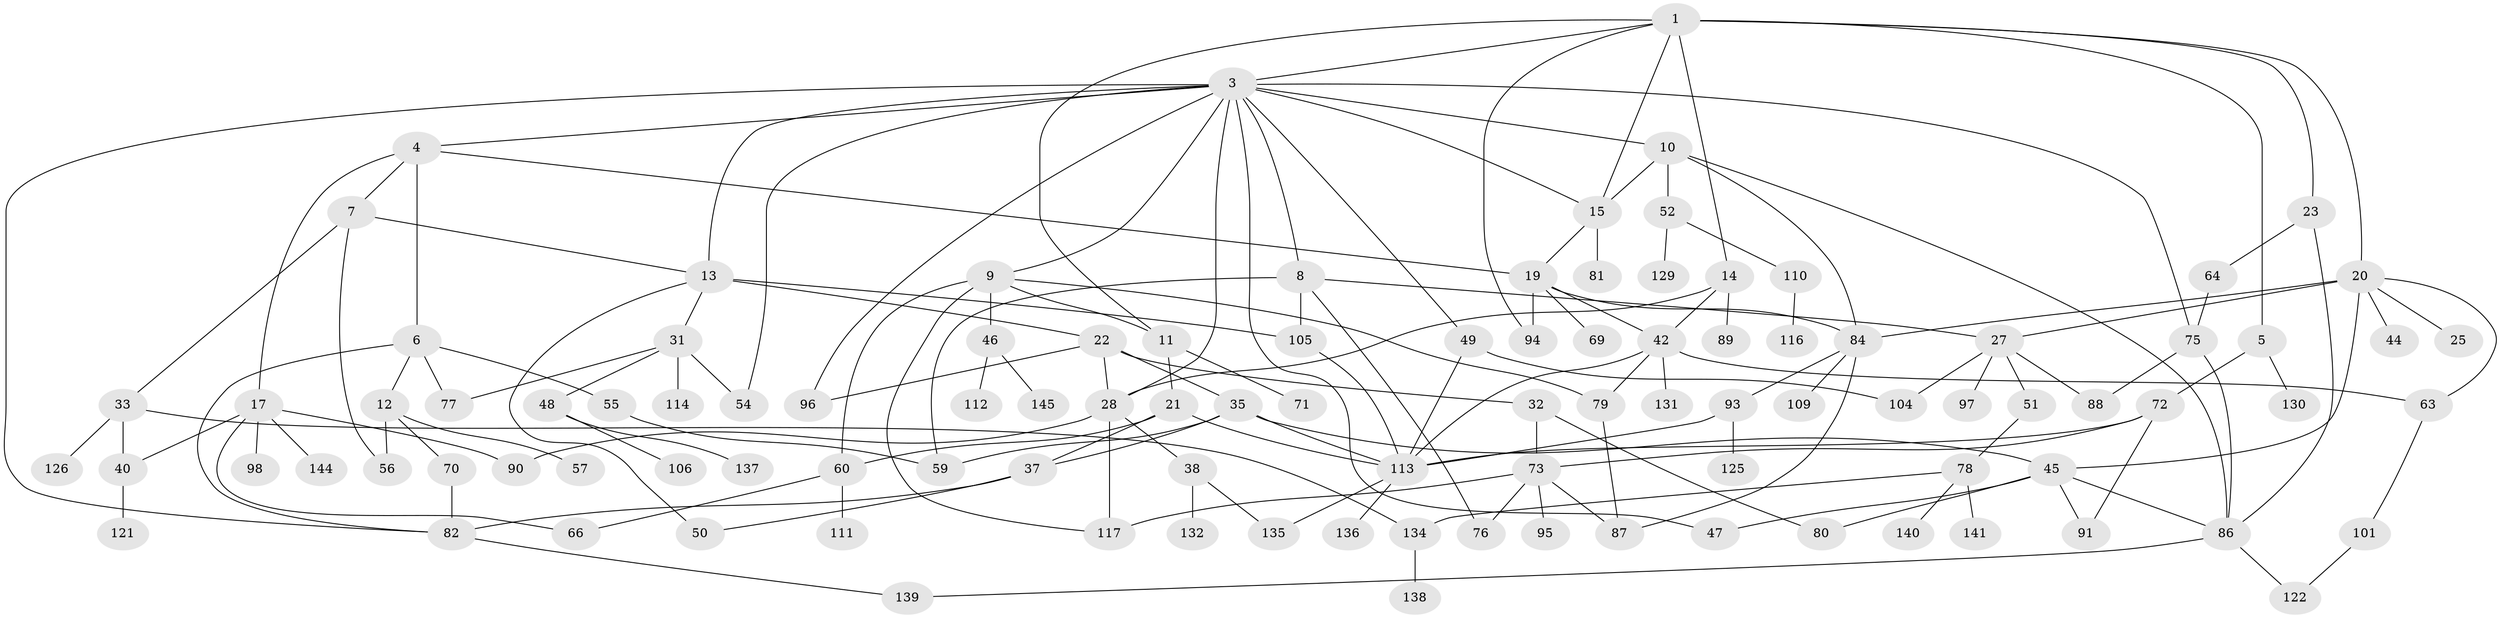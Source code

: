 // Generated by graph-tools (version 1.1) at 2025/51/02/27/25 19:51:37]
// undirected, 105 vertices, 160 edges
graph export_dot {
graph [start="1"]
  node [color=gray90,style=filled];
  1 [super="+2"];
  3 [super="+16"];
  4 [super="+18"];
  5;
  6;
  7 [super="+30"];
  8 [super="+143"];
  9 [super="+29"];
  10;
  11 [super="+26"];
  12 [super="+92"];
  13;
  14 [super="+58"];
  15;
  17 [super="+39"];
  19 [super="+34"];
  20 [super="+24"];
  21;
  22;
  23 [super="+124"];
  25 [super="+146"];
  27 [super="+53"];
  28 [super="+36"];
  31 [super="+119"];
  32;
  33;
  35 [super="+107"];
  37 [super="+43"];
  38;
  40 [super="+41"];
  42 [super="+115"];
  44 [super="+100"];
  45 [super="+74"];
  46;
  47;
  48;
  49 [super="+68"];
  50 [super="+85"];
  51 [super="+65"];
  52 [super="+128"];
  54 [super="+62"];
  55 [super="+99"];
  56;
  57;
  59 [super="+61"];
  60 [super="+127"];
  63;
  64;
  66 [super="+67"];
  69;
  70;
  71 [super="+133"];
  72 [super="+102"];
  73 [super="+120"];
  75;
  76;
  77 [super="+83"];
  78;
  79;
  80;
  81 [super="+123"];
  82 [super="+103"];
  84;
  86 [super="+108"];
  87 [super="+142"];
  88;
  89;
  90;
  91;
  93;
  94;
  95;
  96;
  97;
  98;
  101;
  104;
  105;
  106;
  109;
  110;
  111 [super="+118"];
  112;
  113 [super="+147"];
  114;
  116;
  117;
  121;
  122;
  125;
  126;
  129;
  130;
  131;
  132;
  134;
  135;
  136;
  137;
  138;
  139;
  140;
  141;
  144;
  145;
  1 -- 3;
  1 -- 5;
  1 -- 11;
  1 -- 20;
  1 -- 15;
  1 -- 23;
  1 -- 94;
  1 -- 14;
  3 -- 4;
  3 -- 8;
  3 -- 9;
  3 -- 10;
  3 -- 13;
  3 -- 47;
  3 -- 75;
  3 -- 96;
  3 -- 49;
  3 -- 54;
  3 -- 28;
  3 -- 15;
  3 -- 82;
  4 -- 6;
  4 -- 7;
  4 -- 17;
  4 -- 19;
  5 -- 72;
  5 -- 130;
  6 -- 12;
  6 -- 55;
  6 -- 77;
  6 -- 82;
  7 -- 33;
  7 -- 56;
  7 -- 13;
  8 -- 59;
  8 -- 105;
  8 -- 27;
  8 -- 76;
  9 -- 117;
  9 -- 46;
  9 -- 79;
  9 -- 60;
  9 -- 11;
  10 -- 15;
  10 -- 52;
  10 -- 84;
  10 -- 86;
  11 -- 21;
  11 -- 71;
  12 -- 56;
  12 -- 57;
  12 -- 70;
  13 -- 22;
  13 -- 31;
  13 -- 50;
  13 -- 105;
  14 -- 28;
  14 -- 42;
  14 -- 89;
  15 -- 19;
  15 -- 81;
  17 -- 98;
  17 -- 66;
  17 -- 144;
  17 -- 40;
  17 -- 90;
  19 -- 69;
  19 -- 42;
  19 -- 84;
  19 -- 94;
  20 -- 27;
  20 -- 84;
  20 -- 25;
  20 -- 44;
  20 -- 45;
  20 -- 63;
  21 -- 37;
  21 -- 60;
  21 -- 113;
  22 -- 32;
  22 -- 35;
  22 -- 28;
  22 -- 96;
  23 -- 64;
  23 -- 86;
  27 -- 51;
  27 -- 97;
  27 -- 104;
  27 -- 88;
  28 -- 38;
  28 -- 90;
  28 -- 117;
  31 -- 48;
  31 -- 114;
  31 -- 54;
  31 -- 77;
  32 -- 73;
  32 -- 80;
  33 -- 40;
  33 -- 126;
  33 -- 134;
  35 -- 59;
  35 -- 37;
  35 -- 45;
  35 -- 113;
  37 -- 50;
  37 -- 82;
  38 -- 132;
  38 -- 135;
  40 -- 121;
  42 -- 63;
  42 -- 79;
  42 -- 131;
  42 -- 113;
  45 -- 80;
  45 -- 86;
  45 -- 91;
  45 -- 47;
  46 -- 112;
  46 -- 145;
  48 -- 106;
  48 -- 137;
  49 -- 104;
  49 -- 113;
  51 -- 78;
  52 -- 110;
  52 -- 129;
  55 -- 59;
  60 -- 66;
  60 -- 111;
  63 -- 101;
  64 -- 75;
  70 -- 82;
  72 -- 73;
  72 -- 113;
  72 -- 91;
  73 -- 76;
  73 -- 87;
  73 -- 95;
  73 -- 117;
  75 -- 88;
  75 -- 86;
  78 -- 134;
  78 -- 140;
  78 -- 141;
  79 -- 87;
  82 -- 139;
  84 -- 93;
  84 -- 109;
  84 -- 87;
  86 -- 139;
  86 -- 122;
  93 -- 125;
  93 -- 113;
  101 -- 122;
  105 -- 113;
  110 -- 116;
  113 -- 135;
  113 -- 136;
  134 -- 138;
}
